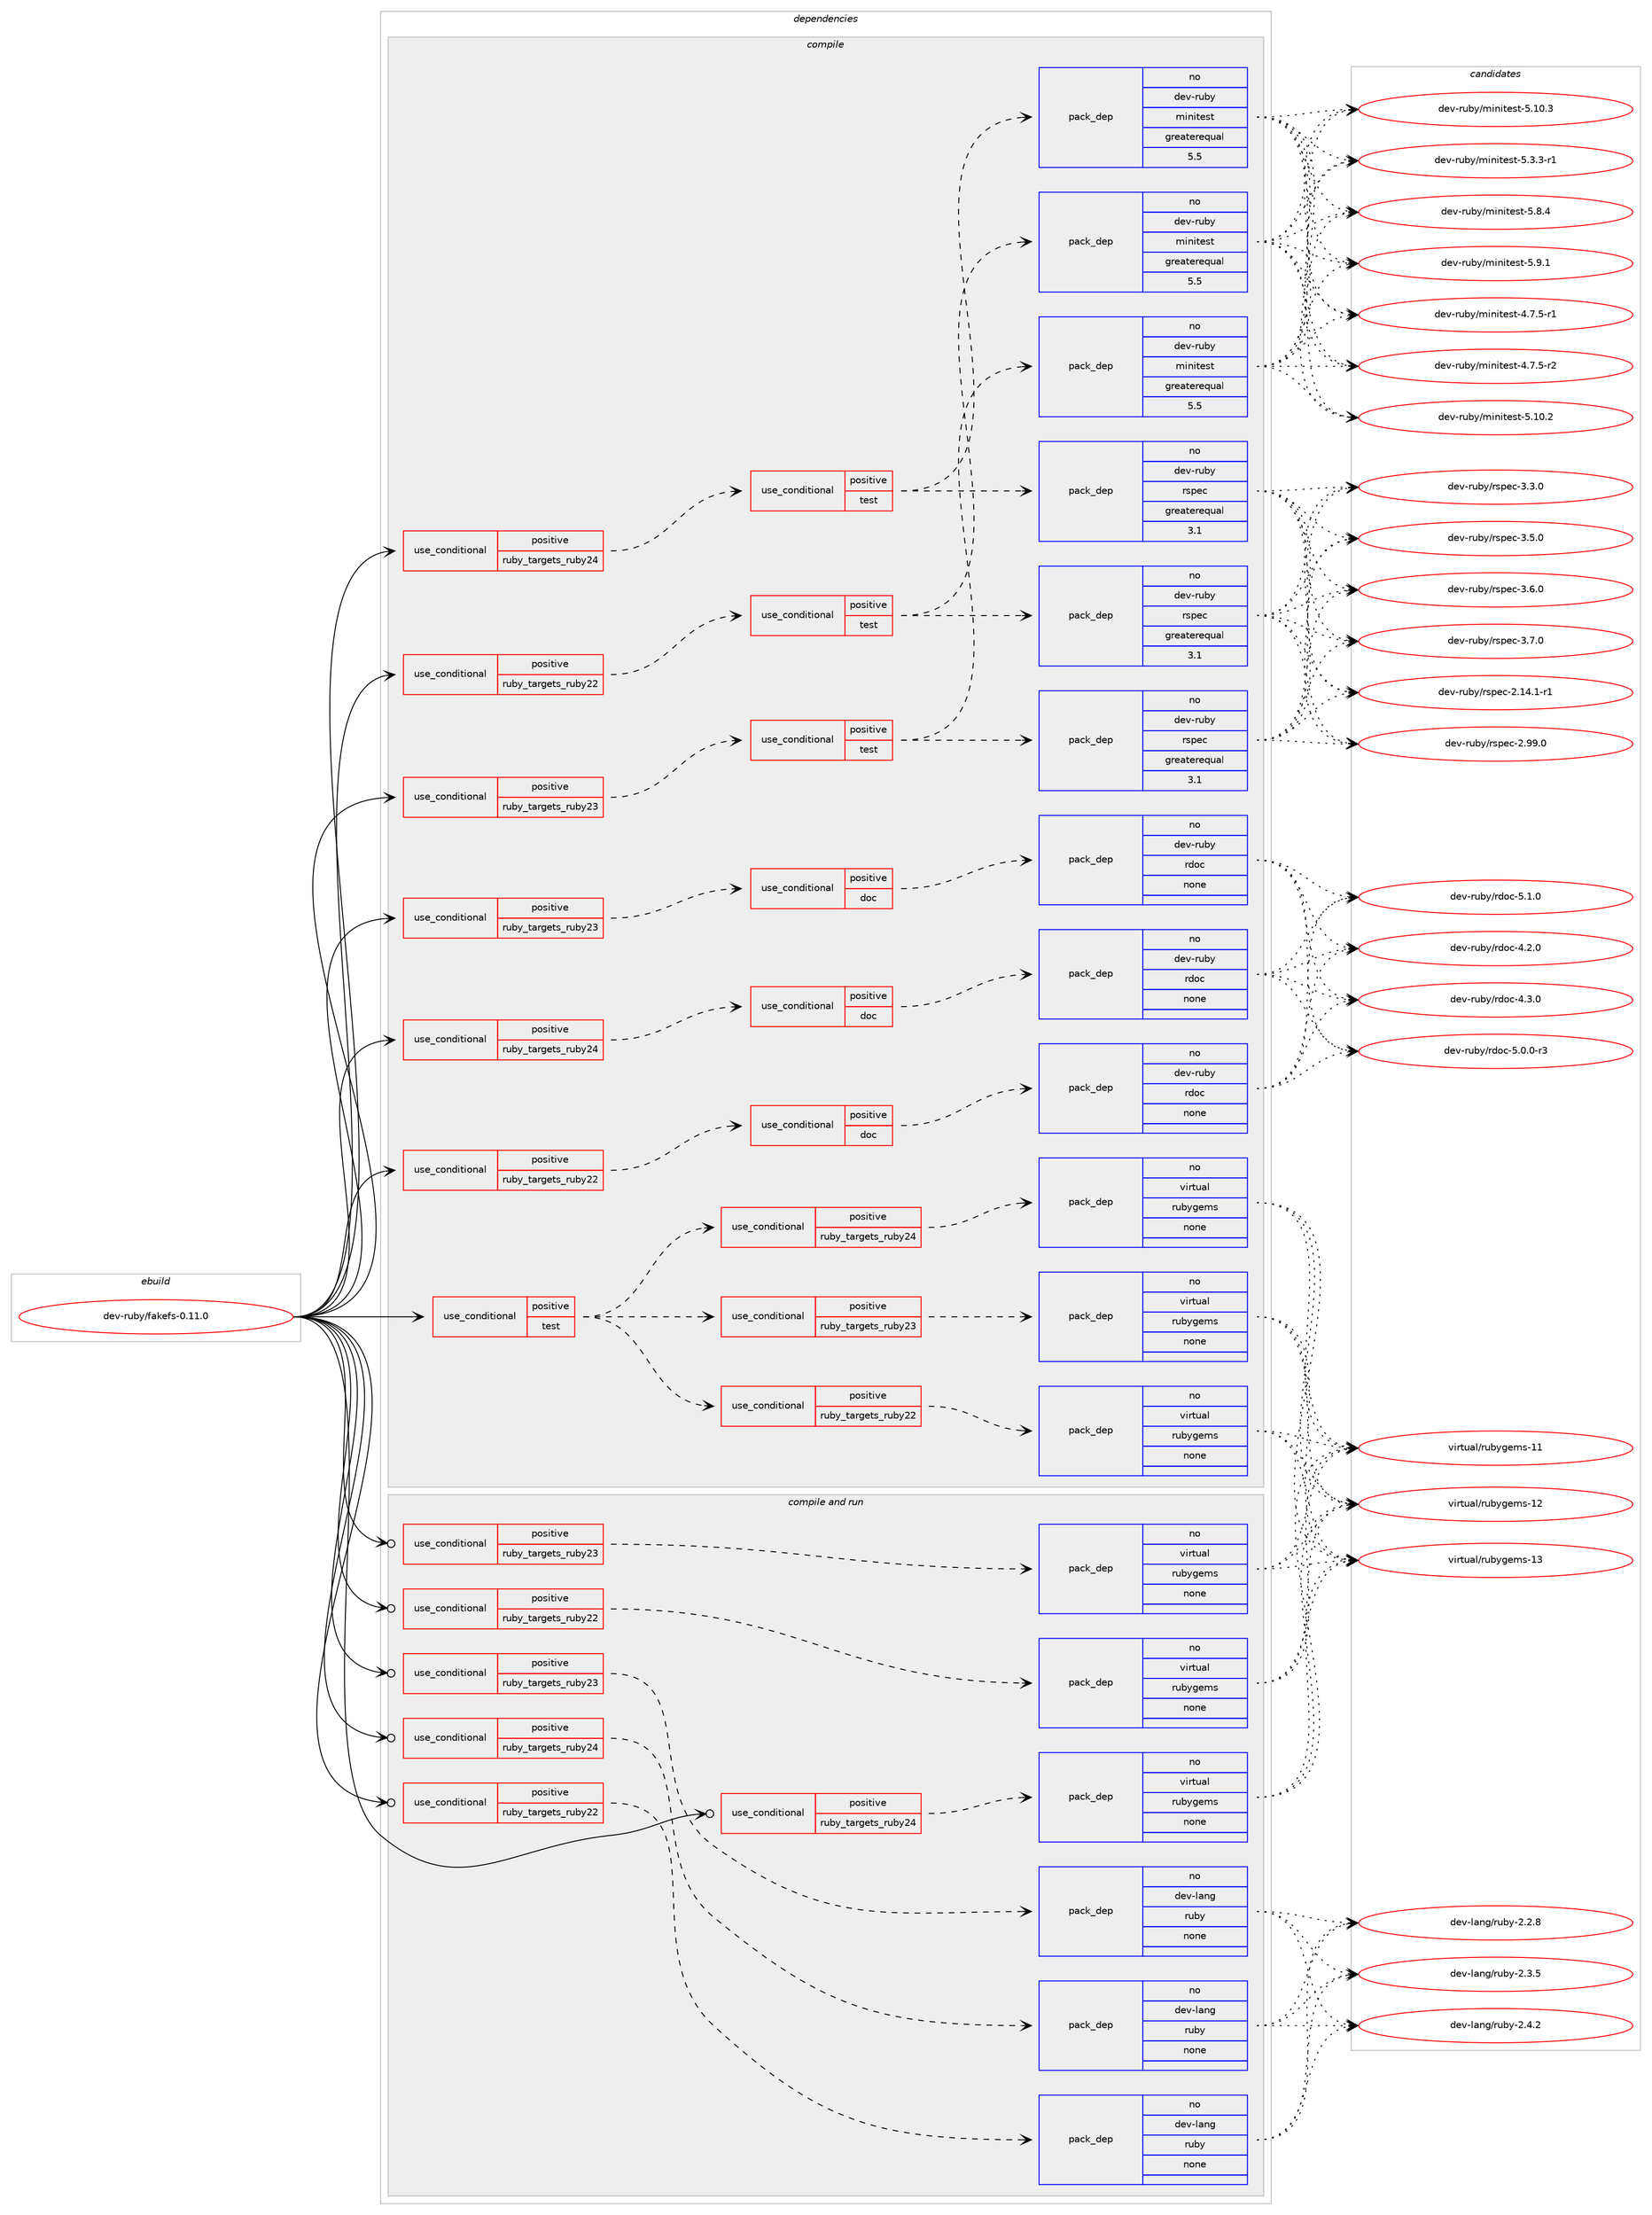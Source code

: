 digraph prolog {

# *************
# Graph options
# *************

newrank=true;
concentrate=true;
compound=true;
graph [rankdir=LR,fontname=Helvetica,fontsize=10,ranksep=1.5];#, ranksep=2.5, nodesep=0.2];
edge  [arrowhead=vee];
node  [fontname=Helvetica,fontsize=10];

# **********
# The ebuild
# **********

subgraph cluster_leftcol {
color=gray;
rank=same;
label=<<i>ebuild</i>>;
id [label="dev-ruby/fakefs-0.11.0", color=red, width=4, href="../dev-ruby/fakefs-0.11.0.svg"];
}

# ****************
# The dependencies
# ****************

subgraph cluster_midcol {
color=gray;
label=<<i>dependencies</i>>;
subgraph cluster_compile {
fillcolor="#eeeeee";
style=filled;
label=<<i>compile</i>>;
subgraph cond56592 {
dependency237777 [label=<<TABLE BORDER="0" CELLBORDER="1" CELLSPACING="0" CELLPADDING="4"><TR><TD ROWSPAN="3" CELLPADDING="10">use_conditional</TD></TR><TR><TD>positive</TD></TR><TR><TD>ruby_targets_ruby22</TD></TR></TABLE>>, shape=none, color=red];
subgraph cond56593 {
dependency237778 [label=<<TABLE BORDER="0" CELLBORDER="1" CELLSPACING="0" CELLPADDING="4"><TR><TD ROWSPAN="3" CELLPADDING="10">use_conditional</TD></TR><TR><TD>positive</TD></TR><TR><TD>doc</TD></TR></TABLE>>, shape=none, color=red];
subgraph pack177108 {
dependency237779 [label=<<TABLE BORDER="0" CELLBORDER="1" CELLSPACING="0" CELLPADDING="4" WIDTH="220"><TR><TD ROWSPAN="6" CELLPADDING="30">pack_dep</TD></TR><TR><TD WIDTH="110">no</TD></TR><TR><TD>dev-ruby</TD></TR><TR><TD>rdoc</TD></TR><TR><TD>none</TD></TR><TR><TD></TD></TR></TABLE>>, shape=none, color=blue];
}
dependency237778:e -> dependency237779:w [weight=20,style="dashed",arrowhead="vee"];
}
dependency237777:e -> dependency237778:w [weight=20,style="dashed",arrowhead="vee"];
}
id:e -> dependency237777:w [weight=20,style="solid",arrowhead="vee"];
subgraph cond56594 {
dependency237780 [label=<<TABLE BORDER="0" CELLBORDER="1" CELLSPACING="0" CELLPADDING="4"><TR><TD ROWSPAN="3" CELLPADDING="10">use_conditional</TD></TR><TR><TD>positive</TD></TR><TR><TD>ruby_targets_ruby22</TD></TR></TABLE>>, shape=none, color=red];
subgraph cond56595 {
dependency237781 [label=<<TABLE BORDER="0" CELLBORDER="1" CELLSPACING="0" CELLPADDING="4"><TR><TD ROWSPAN="3" CELLPADDING="10">use_conditional</TD></TR><TR><TD>positive</TD></TR><TR><TD>test</TD></TR></TABLE>>, shape=none, color=red];
subgraph pack177109 {
dependency237782 [label=<<TABLE BORDER="0" CELLBORDER="1" CELLSPACING="0" CELLPADDING="4" WIDTH="220"><TR><TD ROWSPAN="6" CELLPADDING="30">pack_dep</TD></TR><TR><TD WIDTH="110">no</TD></TR><TR><TD>dev-ruby</TD></TR><TR><TD>rspec</TD></TR><TR><TD>greaterequal</TD></TR><TR><TD>3.1</TD></TR></TABLE>>, shape=none, color=blue];
}
dependency237781:e -> dependency237782:w [weight=20,style="dashed",arrowhead="vee"];
subgraph pack177110 {
dependency237783 [label=<<TABLE BORDER="0" CELLBORDER="1" CELLSPACING="0" CELLPADDING="4" WIDTH="220"><TR><TD ROWSPAN="6" CELLPADDING="30">pack_dep</TD></TR><TR><TD WIDTH="110">no</TD></TR><TR><TD>dev-ruby</TD></TR><TR><TD>minitest</TD></TR><TR><TD>greaterequal</TD></TR><TR><TD>5.5</TD></TR></TABLE>>, shape=none, color=blue];
}
dependency237781:e -> dependency237783:w [weight=20,style="dashed",arrowhead="vee"];
}
dependency237780:e -> dependency237781:w [weight=20,style="dashed",arrowhead="vee"];
}
id:e -> dependency237780:w [weight=20,style="solid",arrowhead="vee"];
subgraph cond56596 {
dependency237784 [label=<<TABLE BORDER="0" CELLBORDER="1" CELLSPACING="0" CELLPADDING="4"><TR><TD ROWSPAN="3" CELLPADDING="10">use_conditional</TD></TR><TR><TD>positive</TD></TR><TR><TD>ruby_targets_ruby23</TD></TR></TABLE>>, shape=none, color=red];
subgraph cond56597 {
dependency237785 [label=<<TABLE BORDER="0" CELLBORDER="1" CELLSPACING="0" CELLPADDING="4"><TR><TD ROWSPAN="3" CELLPADDING="10">use_conditional</TD></TR><TR><TD>positive</TD></TR><TR><TD>doc</TD></TR></TABLE>>, shape=none, color=red];
subgraph pack177111 {
dependency237786 [label=<<TABLE BORDER="0" CELLBORDER="1" CELLSPACING="0" CELLPADDING="4" WIDTH="220"><TR><TD ROWSPAN="6" CELLPADDING="30">pack_dep</TD></TR><TR><TD WIDTH="110">no</TD></TR><TR><TD>dev-ruby</TD></TR><TR><TD>rdoc</TD></TR><TR><TD>none</TD></TR><TR><TD></TD></TR></TABLE>>, shape=none, color=blue];
}
dependency237785:e -> dependency237786:w [weight=20,style="dashed",arrowhead="vee"];
}
dependency237784:e -> dependency237785:w [weight=20,style="dashed",arrowhead="vee"];
}
id:e -> dependency237784:w [weight=20,style="solid",arrowhead="vee"];
subgraph cond56598 {
dependency237787 [label=<<TABLE BORDER="0" CELLBORDER="1" CELLSPACING="0" CELLPADDING="4"><TR><TD ROWSPAN="3" CELLPADDING="10">use_conditional</TD></TR><TR><TD>positive</TD></TR><TR><TD>ruby_targets_ruby23</TD></TR></TABLE>>, shape=none, color=red];
subgraph cond56599 {
dependency237788 [label=<<TABLE BORDER="0" CELLBORDER="1" CELLSPACING="0" CELLPADDING="4"><TR><TD ROWSPAN="3" CELLPADDING="10">use_conditional</TD></TR><TR><TD>positive</TD></TR><TR><TD>test</TD></TR></TABLE>>, shape=none, color=red];
subgraph pack177112 {
dependency237789 [label=<<TABLE BORDER="0" CELLBORDER="1" CELLSPACING="0" CELLPADDING="4" WIDTH="220"><TR><TD ROWSPAN="6" CELLPADDING="30">pack_dep</TD></TR><TR><TD WIDTH="110">no</TD></TR><TR><TD>dev-ruby</TD></TR><TR><TD>rspec</TD></TR><TR><TD>greaterequal</TD></TR><TR><TD>3.1</TD></TR></TABLE>>, shape=none, color=blue];
}
dependency237788:e -> dependency237789:w [weight=20,style="dashed",arrowhead="vee"];
subgraph pack177113 {
dependency237790 [label=<<TABLE BORDER="0" CELLBORDER="1" CELLSPACING="0" CELLPADDING="4" WIDTH="220"><TR><TD ROWSPAN="6" CELLPADDING="30">pack_dep</TD></TR><TR><TD WIDTH="110">no</TD></TR><TR><TD>dev-ruby</TD></TR><TR><TD>minitest</TD></TR><TR><TD>greaterequal</TD></TR><TR><TD>5.5</TD></TR></TABLE>>, shape=none, color=blue];
}
dependency237788:e -> dependency237790:w [weight=20,style="dashed",arrowhead="vee"];
}
dependency237787:e -> dependency237788:w [weight=20,style="dashed",arrowhead="vee"];
}
id:e -> dependency237787:w [weight=20,style="solid",arrowhead="vee"];
subgraph cond56600 {
dependency237791 [label=<<TABLE BORDER="0" CELLBORDER="1" CELLSPACING="0" CELLPADDING="4"><TR><TD ROWSPAN="3" CELLPADDING="10">use_conditional</TD></TR><TR><TD>positive</TD></TR><TR><TD>ruby_targets_ruby24</TD></TR></TABLE>>, shape=none, color=red];
subgraph cond56601 {
dependency237792 [label=<<TABLE BORDER="0" CELLBORDER="1" CELLSPACING="0" CELLPADDING="4"><TR><TD ROWSPAN="3" CELLPADDING="10">use_conditional</TD></TR><TR><TD>positive</TD></TR><TR><TD>doc</TD></TR></TABLE>>, shape=none, color=red];
subgraph pack177114 {
dependency237793 [label=<<TABLE BORDER="0" CELLBORDER="1" CELLSPACING="0" CELLPADDING="4" WIDTH="220"><TR><TD ROWSPAN="6" CELLPADDING="30">pack_dep</TD></TR><TR><TD WIDTH="110">no</TD></TR><TR><TD>dev-ruby</TD></TR><TR><TD>rdoc</TD></TR><TR><TD>none</TD></TR><TR><TD></TD></TR></TABLE>>, shape=none, color=blue];
}
dependency237792:e -> dependency237793:w [weight=20,style="dashed",arrowhead="vee"];
}
dependency237791:e -> dependency237792:w [weight=20,style="dashed",arrowhead="vee"];
}
id:e -> dependency237791:w [weight=20,style="solid",arrowhead="vee"];
subgraph cond56602 {
dependency237794 [label=<<TABLE BORDER="0" CELLBORDER="1" CELLSPACING="0" CELLPADDING="4"><TR><TD ROWSPAN="3" CELLPADDING="10">use_conditional</TD></TR><TR><TD>positive</TD></TR><TR><TD>ruby_targets_ruby24</TD></TR></TABLE>>, shape=none, color=red];
subgraph cond56603 {
dependency237795 [label=<<TABLE BORDER="0" CELLBORDER="1" CELLSPACING="0" CELLPADDING="4"><TR><TD ROWSPAN="3" CELLPADDING="10">use_conditional</TD></TR><TR><TD>positive</TD></TR><TR><TD>test</TD></TR></TABLE>>, shape=none, color=red];
subgraph pack177115 {
dependency237796 [label=<<TABLE BORDER="0" CELLBORDER="1" CELLSPACING="0" CELLPADDING="4" WIDTH="220"><TR><TD ROWSPAN="6" CELLPADDING="30">pack_dep</TD></TR><TR><TD WIDTH="110">no</TD></TR><TR><TD>dev-ruby</TD></TR><TR><TD>rspec</TD></TR><TR><TD>greaterequal</TD></TR><TR><TD>3.1</TD></TR></TABLE>>, shape=none, color=blue];
}
dependency237795:e -> dependency237796:w [weight=20,style="dashed",arrowhead="vee"];
subgraph pack177116 {
dependency237797 [label=<<TABLE BORDER="0" CELLBORDER="1" CELLSPACING="0" CELLPADDING="4" WIDTH="220"><TR><TD ROWSPAN="6" CELLPADDING="30">pack_dep</TD></TR><TR><TD WIDTH="110">no</TD></TR><TR><TD>dev-ruby</TD></TR><TR><TD>minitest</TD></TR><TR><TD>greaterequal</TD></TR><TR><TD>5.5</TD></TR></TABLE>>, shape=none, color=blue];
}
dependency237795:e -> dependency237797:w [weight=20,style="dashed",arrowhead="vee"];
}
dependency237794:e -> dependency237795:w [weight=20,style="dashed",arrowhead="vee"];
}
id:e -> dependency237794:w [weight=20,style="solid",arrowhead="vee"];
subgraph cond56604 {
dependency237798 [label=<<TABLE BORDER="0" CELLBORDER="1" CELLSPACING="0" CELLPADDING="4"><TR><TD ROWSPAN="3" CELLPADDING="10">use_conditional</TD></TR><TR><TD>positive</TD></TR><TR><TD>test</TD></TR></TABLE>>, shape=none, color=red];
subgraph cond56605 {
dependency237799 [label=<<TABLE BORDER="0" CELLBORDER="1" CELLSPACING="0" CELLPADDING="4"><TR><TD ROWSPAN="3" CELLPADDING="10">use_conditional</TD></TR><TR><TD>positive</TD></TR><TR><TD>ruby_targets_ruby22</TD></TR></TABLE>>, shape=none, color=red];
subgraph pack177117 {
dependency237800 [label=<<TABLE BORDER="0" CELLBORDER="1" CELLSPACING="0" CELLPADDING="4" WIDTH="220"><TR><TD ROWSPAN="6" CELLPADDING="30">pack_dep</TD></TR><TR><TD WIDTH="110">no</TD></TR><TR><TD>virtual</TD></TR><TR><TD>rubygems</TD></TR><TR><TD>none</TD></TR><TR><TD></TD></TR></TABLE>>, shape=none, color=blue];
}
dependency237799:e -> dependency237800:w [weight=20,style="dashed",arrowhead="vee"];
}
dependency237798:e -> dependency237799:w [weight=20,style="dashed",arrowhead="vee"];
subgraph cond56606 {
dependency237801 [label=<<TABLE BORDER="0" CELLBORDER="1" CELLSPACING="0" CELLPADDING="4"><TR><TD ROWSPAN="3" CELLPADDING="10">use_conditional</TD></TR><TR><TD>positive</TD></TR><TR><TD>ruby_targets_ruby23</TD></TR></TABLE>>, shape=none, color=red];
subgraph pack177118 {
dependency237802 [label=<<TABLE BORDER="0" CELLBORDER="1" CELLSPACING="0" CELLPADDING="4" WIDTH="220"><TR><TD ROWSPAN="6" CELLPADDING="30">pack_dep</TD></TR><TR><TD WIDTH="110">no</TD></TR><TR><TD>virtual</TD></TR><TR><TD>rubygems</TD></TR><TR><TD>none</TD></TR><TR><TD></TD></TR></TABLE>>, shape=none, color=blue];
}
dependency237801:e -> dependency237802:w [weight=20,style="dashed",arrowhead="vee"];
}
dependency237798:e -> dependency237801:w [weight=20,style="dashed",arrowhead="vee"];
subgraph cond56607 {
dependency237803 [label=<<TABLE BORDER="0" CELLBORDER="1" CELLSPACING="0" CELLPADDING="4"><TR><TD ROWSPAN="3" CELLPADDING="10">use_conditional</TD></TR><TR><TD>positive</TD></TR><TR><TD>ruby_targets_ruby24</TD></TR></TABLE>>, shape=none, color=red];
subgraph pack177119 {
dependency237804 [label=<<TABLE BORDER="0" CELLBORDER="1" CELLSPACING="0" CELLPADDING="4" WIDTH="220"><TR><TD ROWSPAN="6" CELLPADDING="30">pack_dep</TD></TR><TR><TD WIDTH="110">no</TD></TR><TR><TD>virtual</TD></TR><TR><TD>rubygems</TD></TR><TR><TD>none</TD></TR><TR><TD></TD></TR></TABLE>>, shape=none, color=blue];
}
dependency237803:e -> dependency237804:w [weight=20,style="dashed",arrowhead="vee"];
}
dependency237798:e -> dependency237803:w [weight=20,style="dashed",arrowhead="vee"];
}
id:e -> dependency237798:w [weight=20,style="solid",arrowhead="vee"];
}
subgraph cluster_compileandrun {
fillcolor="#eeeeee";
style=filled;
label=<<i>compile and run</i>>;
subgraph cond56608 {
dependency237805 [label=<<TABLE BORDER="0" CELLBORDER="1" CELLSPACING="0" CELLPADDING="4"><TR><TD ROWSPAN="3" CELLPADDING="10">use_conditional</TD></TR><TR><TD>positive</TD></TR><TR><TD>ruby_targets_ruby22</TD></TR></TABLE>>, shape=none, color=red];
subgraph pack177120 {
dependency237806 [label=<<TABLE BORDER="0" CELLBORDER="1" CELLSPACING="0" CELLPADDING="4" WIDTH="220"><TR><TD ROWSPAN="6" CELLPADDING="30">pack_dep</TD></TR><TR><TD WIDTH="110">no</TD></TR><TR><TD>dev-lang</TD></TR><TR><TD>ruby</TD></TR><TR><TD>none</TD></TR><TR><TD></TD></TR></TABLE>>, shape=none, color=blue];
}
dependency237805:e -> dependency237806:w [weight=20,style="dashed",arrowhead="vee"];
}
id:e -> dependency237805:w [weight=20,style="solid",arrowhead="odotvee"];
subgraph cond56609 {
dependency237807 [label=<<TABLE BORDER="0" CELLBORDER="1" CELLSPACING="0" CELLPADDING="4"><TR><TD ROWSPAN="3" CELLPADDING="10">use_conditional</TD></TR><TR><TD>positive</TD></TR><TR><TD>ruby_targets_ruby22</TD></TR></TABLE>>, shape=none, color=red];
subgraph pack177121 {
dependency237808 [label=<<TABLE BORDER="0" CELLBORDER="1" CELLSPACING="0" CELLPADDING="4" WIDTH="220"><TR><TD ROWSPAN="6" CELLPADDING="30">pack_dep</TD></TR><TR><TD WIDTH="110">no</TD></TR><TR><TD>virtual</TD></TR><TR><TD>rubygems</TD></TR><TR><TD>none</TD></TR><TR><TD></TD></TR></TABLE>>, shape=none, color=blue];
}
dependency237807:e -> dependency237808:w [weight=20,style="dashed",arrowhead="vee"];
}
id:e -> dependency237807:w [weight=20,style="solid",arrowhead="odotvee"];
subgraph cond56610 {
dependency237809 [label=<<TABLE BORDER="0" CELLBORDER="1" CELLSPACING="0" CELLPADDING="4"><TR><TD ROWSPAN="3" CELLPADDING="10">use_conditional</TD></TR><TR><TD>positive</TD></TR><TR><TD>ruby_targets_ruby23</TD></TR></TABLE>>, shape=none, color=red];
subgraph pack177122 {
dependency237810 [label=<<TABLE BORDER="0" CELLBORDER="1" CELLSPACING="0" CELLPADDING="4" WIDTH="220"><TR><TD ROWSPAN="6" CELLPADDING="30">pack_dep</TD></TR><TR><TD WIDTH="110">no</TD></TR><TR><TD>dev-lang</TD></TR><TR><TD>ruby</TD></TR><TR><TD>none</TD></TR><TR><TD></TD></TR></TABLE>>, shape=none, color=blue];
}
dependency237809:e -> dependency237810:w [weight=20,style="dashed",arrowhead="vee"];
}
id:e -> dependency237809:w [weight=20,style="solid",arrowhead="odotvee"];
subgraph cond56611 {
dependency237811 [label=<<TABLE BORDER="0" CELLBORDER="1" CELLSPACING="0" CELLPADDING="4"><TR><TD ROWSPAN="3" CELLPADDING="10">use_conditional</TD></TR><TR><TD>positive</TD></TR><TR><TD>ruby_targets_ruby23</TD></TR></TABLE>>, shape=none, color=red];
subgraph pack177123 {
dependency237812 [label=<<TABLE BORDER="0" CELLBORDER="1" CELLSPACING="0" CELLPADDING="4" WIDTH="220"><TR><TD ROWSPAN="6" CELLPADDING="30">pack_dep</TD></TR><TR><TD WIDTH="110">no</TD></TR><TR><TD>virtual</TD></TR><TR><TD>rubygems</TD></TR><TR><TD>none</TD></TR><TR><TD></TD></TR></TABLE>>, shape=none, color=blue];
}
dependency237811:e -> dependency237812:w [weight=20,style="dashed",arrowhead="vee"];
}
id:e -> dependency237811:w [weight=20,style="solid",arrowhead="odotvee"];
subgraph cond56612 {
dependency237813 [label=<<TABLE BORDER="0" CELLBORDER="1" CELLSPACING="0" CELLPADDING="4"><TR><TD ROWSPAN="3" CELLPADDING="10">use_conditional</TD></TR><TR><TD>positive</TD></TR><TR><TD>ruby_targets_ruby24</TD></TR></TABLE>>, shape=none, color=red];
subgraph pack177124 {
dependency237814 [label=<<TABLE BORDER="0" CELLBORDER="1" CELLSPACING="0" CELLPADDING="4" WIDTH="220"><TR><TD ROWSPAN="6" CELLPADDING="30">pack_dep</TD></TR><TR><TD WIDTH="110">no</TD></TR><TR><TD>dev-lang</TD></TR><TR><TD>ruby</TD></TR><TR><TD>none</TD></TR><TR><TD></TD></TR></TABLE>>, shape=none, color=blue];
}
dependency237813:e -> dependency237814:w [weight=20,style="dashed",arrowhead="vee"];
}
id:e -> dependency237813:w [weight=20,style="solid",arrowhead="odotvee"];
subgraph cond56613 {
dependency237815 [label=<<TABLE BORDER="0" CELLBORDER="1" CELLSPACING="0" CELLPADDING="4"><TR><TD ROWSPAN="3" CELLPADDING="10">use_conditional</TD></TR><TR><TD>positive</TD></TR><TR><TD>ruby_targets_ruby24</TD></TR></TABLE>>, shape=none, color=red];
subgraph pack177125 {
dependency237816 [label=<<TABLE BORDER="0" CELLBORDER="1" CELLSPACING="0" CELLPADDING="4" WIDTH="220"><TR><TD ROWSPAN="6" CELLPADDING="30">pack_dep</TD></TR><TR><TD WIDTH="110">no</TD></TR><TR><TD>virtual</TD></TR><TR><TD>rubygems</TD></TR><TR><TD>none</TD></TR><TR><TD></TD></TR></TABLE>>, shape=none, color=blue];
}
dependency237815:e -> dependency237816:w [weight=20,style="dashed",arrowhead="vee"];
}
id:e -> dependency237815:w [weight=20,style="solid",arrowhead="odotvee"];
}
subgraph cluster_run {
fillcolor="#eeeeee";
style=filled;
label=<<i>run</i>>;
}
}

# **************
# The candidates
# **************

subgraph cluster_choices {
rank=same;
color=gray;
label=<<i>candidates</i>>;

subgraph choice177108 {
color=black;
nodesep=1;
choice10010111845114117981214711410011199455246504648 [label="dev-ruby/rdoc-4.2.0", color=red, width=4,href="../dev-ruby/rdoc-4.2.0.svg"];
choice10010111845114117981214711410011199455246514648 [label="dev-ruby/rdoc-4.3.0", color=red, width=4,href="../dev-ruby/rdoc-4.3.0.svg"];
choice100101118451141179812147114100111994553464846484511451 [label="dev-ruby/rdoc-5.0.0-r3", color=red, width=4,href="../dev-ruby/rdoc-5.0.0-r3.svg"];
choice10010111845114117981214711410011199455346494648 [label="dev-ruby/rdoc-5.1.0", color=red, width=4,href="../dev-ruby/rdoc-5.1.0.svg"];
dependency237779:e -> choice10010111845114117981214711410011199455246504648:w [style=dotted,weight="100"];
dependency237779:e -> choice10010111845114117981214711410011199455246514648:w [style=dotted,weight="100"];
dependency237779:e -> choice100101118451141179812147114100111994553464846484511451:w [style=dotted,weight="100"];
dependency237779:e -> choice10010111845114117981214711410011199455346494648:w [style=dotted,weight="100"];
}
subgraph choice177109 {
color=black;
nodesep=1;
choice10010111845114117981214711411511210199455046495246494511449 [label="dev-ruby/rspec-2.14.1-r1", color=red, width=4,href="../dev-ruby/rspec-2.14.1-r1.svg"];
choice1001011184511411798121471141151121019945504657574648 [label="dev-ruby/rspec-2.99.0", color=red, width=4,href="../dev-ruby/rspec-2.99.0.svg"];
choice10010111845114117981214711411511210199455146514648 [label="dev-ruby/rspec-3.3.0", color=red, width=4,href="../dev-ruby/rspec-3.3.0.svg"];
choice10010111845114117981214711411511210199455146534648 [label="dev-ruby/rspec-3.5.0", color=red, width=4,href="../dev-ruby/rspec-3.5.0.svg"];
choice10010111845114117981214711411511210199455146544648 [label="dev-ruby/rspec-3.6.0", color=red, width=4,href="../dev-ruby/rspec-3.6.0.svg"];
choice10010111845114117981214711411511210199455146554648 [label="dev-ruby/rspec-3.7.0", color=red, width=4,href="../dev-ruby/rspec-3.7.0.svg"];
dependency237782:e -> choice10010111845114117981214711411511210199455046495246494511449:w [style=dotted,weight="100"];
dependency237782:e -> choice1001011184511411798121471141151121019945504657574648:w [style=dotted,weight="100"];
dependency237782:e -> choice10010111845114117981214711411511210199455146514648:w [style=dotted,weight="100"];
dependency237782:e -> choice10010111845114117981214711411511210199455146534648:w [style=dotted,weight="100"];
dependency237782:e -> choice10010111845114117981214711411511210199455146544648:w [style=dotted,weight="100"];
dependency237782:e -> choice10010111845114117981214711411511210199455146554648:w [style=dotted,weight="100"];
}
subgraph choice177110 {
color=black;
nodesep=1;
choice1001011184511411798121471091051101051161011151164552465546534511449 [label="dev-ruby/minitest-4.7.5-r1", color=red, width=4,href="../dev-ruby/minitest-4.7.5-r1.svg"];
choice1001011184511411798121471091051101051161011151164552465546534511450 [label="dev-ruby/minitest-4.7.5-r2", color=red, width=4,href="../dev-ruby/minitest-4.7.5-r2.svg"];
choice10010111845114117981214710910511010511610111511645534649484650 [label="dev-ruby/minitest-5.10.2", color=red, width=4,href="../dev-ruby/minitest-5.10.2.svg"];
choice10010111845114117981214710910511010511610111511645534649484651 [label="dev-ruby/minitest-5.10.3", color=red, width=4,href="../dev-ruby/minitest-5.10.3.svg"];
choice1001011184511411798121471091051101051161011151164553465146514511449 [label="dev-ruby/minitest-5.3.3-r1", color=red, width=4,href="../dev-ruby/minitest-5.3.3-r1.svg"];
choice100101118451141179812147109105110105116101115116455346564652 [label="dev-ruby/minitest-5.8.4", color=red, width=4,href="../dev-ruby/minitest-5.8.4.svg"];
choice100101118451141179812147109105110105116101115116455346574649 [label="dev-ruby/minitest-5.9.1", color=red, width=4,href="../dev-ruby/minitest-5.9.1.svg"];
dependency237783:e -> choice1001011184511411798121471091051101051161011151164552465546534511449:w [style=dotted,weight="100"];
dependency237783:e -> choice1001011184511411798121471091051101051161011151164552465546534511450:w [style=dotted,weight="100"];
dependency237783:e -> choice10010111845114117981214710910511010511610111511645534649484650:w [style=dotted,weight="100"];
dependency237783:e -> choice10010111845114117981214710910511010511610111511645534649484651:w [style=dotted,weight="100"];
dependency237783:e -> choice1001011184511411798121471091051101051161011151164553465146514511449:w [style=dotted,weight="100"];
dependency237783:e -> choice100101118451141179812147109105110105116101115116455346564652:w [style=dotted,weight="100"];
dependency237783:e -> choice100101118451141179812147109105110105116101115116455346574649:w [style=dotted,weight="100"];
}
subgraph choice177111 {
color=black;
nodesep=1;
choice10010111845114117981214711410011199455246504648 [label="dev-ruby/rdoc-4.2.0", color=red, width=4,href="../dev-ruby/rdoc-4.2.0.svg"];
choice10010111845114117981214711410011199455246514648 [label="dev-ruby/rdoc-4.3.0", color=red, width=4,href="../dev-ruby/rdoc-4.3.0.svg"];
choice100101118451141179812147114100111994553464846484511451 [label="dev-ruby/rdoc-5.0.0-r3", color=red, width=4,href="../dev-ruby/rdoc-5.0.0-r3.svg"];
choice10010111845114117981214711410011199455346494648 [label="dev-ruby/rdoc-5.1.0", color=red, width=4,href="../dev-ruby/rdoc-5.1.0.svg"];
dependency237786:e -> choice10010111845114117981214711410011199455246504648:w [style=dotted,weight="100"];
dependency237786:e -> choice10010111845114117981214711410011199455246514648:w [style=dotted,weight="100"];
dependency237786:e -> choice100101118451141179812147114100111994553464846484511451:w [style=dotted,weight="100"];
dependency237786:e -> choice10010111845114117981214711410011199455346494648:w [style=dotted,weight="100"];
}
subgraph choice177112 {
color=black;
nodesep=1;
choice10010111845114117981214711411511210199455046495246494511449 [label="dev-ruby/rspec-2.14.1-r1", color=red, width=4,href="../dev-ruby/rspec-2.14.1-r1.svg"];
choice1001011184511411798121471141151121019945504657574648 [label="dev-ruby/rspec-2.99.0", color=red, width=4,href="../dev-ruby/rspec-2.99.0.svg"];
choice10010111845114117981214711411511210199455146514648 [label="dev-ruby/rspec-3.3.0", color=red, width=4,href="../dev-ruby/rspec-3.3.0.svg"];
choice10010111845114117981214711411511210199455146534648 [label="dev-ruby/rspec-3.5.0", color=red, width=4,href="../dev-ruby/rspec-3.5.0.svg"];
choice10010111845114117981214711411511210199455146544648 [label="dev-ruby/rspec-3.6.0", color=red, width=4,href="../dev-ruby/rspec-3.6.0.svg"];
choice10010111845114117981214711411511210199455146554648 [label="dev-ruby/rspec-3.7.0", color=red, width=4,href="../dev-ruby/rspec-3.7.0.svg"];
dependency237789:e -> choice10010111845114117981214711411511210199455046495246494511449:w [style=dotted,weight="100"];
dependency237789:e -> choice1001011184511411798121471141151121019945504657574648:w [style=dotted,weight="100"];
dependency237789:e -> choice10010111845114117981214711411511210199455146514648:w [style=dotted,weight="100"];
dependency237789:e -> choice10010111845114117981214711411511210199455146534648:w [style=dotted,weight="100"];
dependency237789:e -> choice10010111845114117981214711411511210199455146544648:w [style=dotted,weight="100"];
dependency237789:e -> choice10010111845114117981214711411511210199455146554648:w [style=dotted,weight="100"];
}
subgraph choice177113 {
color=black;
nodesep=1;
choice1001011184511411798121471091051101051161011151164552465546534511449 [label="dev-ruby/minitest-4.7.5-r1", color=red, width=4,href="../dev-ruby/minitest-4.7.5-r1.svg"];
choice1001011184511411798121471091051101051161011151164552465546534511450 [label="dev-ruby/minitest-4.7.5-r2", color=red, width=4,href="../dev-ruby/minitest-4.7.5-r2.svg"];
choice10010111845114117981214710910511010511610111511645534649484650 [label="dev-ruby/minitest-5.10.2", color=red, width=4,href="../dev-ruby/minitest-5.10.2.svg"];
choice10010111845114117981214710910511010511610111511645534649484651 [label="dev-ruby/minitest-5.10.3", color=red, width=4,href="../dev-ruby/minitest-5.10.3.svg"];
choice1001011184511411798121471091051101051161011151164553465146514511449 [label="dev-ruby/minitest-5.3.3-r1", color=red, width=4,href="../dev-ruby/minitest-5.3.3-r1.svg"];
choice100101118451141179812147109105110105116101115116455346564652 [label="dev-ruby/minitest-5.8.4", color=red, width=4,href="../dev-ruby/minitest-5.8.4.svg"];
choice100101118451141179812147109105110105116101115116455346574649 [label="dev-ruby/minitest-5.9.1", color=red, width=4,href="../dev-ruby/minitest-5.9.1.svg"];
dependency237790:e -> choice1001011184511411798121471091051101051161011151164552465546534511449:w [style=dotted,weight="100"];
dependency237790:e -> choice1001011184511411798121471091051101051161011151164552465546534511450:w [style=dotted,weight="100"];
dependency237790:e -> choice10010111845114117981214710910511010511610111511645534649484650:w [style=dotted,weight="100"];
dependency237790:e -> choice10010111845114117981214710910511010511610111511645534649484651:w [style=dotted,weight="100"];
dependency237790:e -> choice1001011184511411798121471091051101051161011151164553465146514511449:w [style=dotted,weight="100"];
dependency237790:e -> choice100101118451141179812147109105110105116101115116455346564652:w [style=dotted,weight="100"];
dependency237790:e -> choice100101118451141179812147109105110105116101115116455346574649:w [style=dotted,weight="100"];
}
subgraph choice177114 {
color=black;
nodesep=1;
choice10010111845114117981214711410011199455246504648 [label="dev-ruby/rdoc-4.2.0", color=red, width=4,href="../dev-ruby/rdoc-4.2.0.svg"];
choice10010111845114117981214711410011199455246514648 [label="dev-ruby/rdoc-4.3.0", color=red, width=4,href="../dev-ruby/rdoc-4.3.0.svg"];
choice100101118451141179812147114100111994553464846484511451 [label="dev-ruby/rdoc-5.0.0-r3", color=red, width=4,href="../dev-ruby/rdoc-5.0.0-r3.svg"];
choice10010111845114117981214711410011199455346494648 [label="dev-ruby/rdoc-5.1.0", color=red, width=4,href="../dev-ruby/rdoc-5.1.0.svg"];
dependency237793:e -> choice10010111845114117981214711410011199455246504648:w [style=dotted,weight="100"];
dependency237793:e -> choice10010111845114117981214711410011199455246514648:w [style=dotted,weight="100"];
dependency237793:e -> choice100101118451141179812147114100111994553464846484511451:w [style=dotted,weight="100"];
dependency237793:e -> choice10010111845114117981214711410011199455346494648:w [style=dotted,weight="100"];
}
subgraph choice177115 {
color=black;
nodesep=1;
choice10010111845114117981214711411511210199455046495246494511449 [label="dev-ruby/rspec-2.14.1-r1", color=red, width=4,href="../dev-ruby/rspec-2.14.1-r1.svg"];
choice1001011184511411798121471141151121019945504657574648 [label="dev-ruby/rspec-2.99.0", color=red, width=4,href="../dev-ruby/rspec-2.99.0.svg"];
choice10010111845114117981214711411511210199455146514648 [label="dev-ruby/rspec-3.3.0", color=red, width=4,href="../dev-ruby/rspec-3.3.0.svg"];
choice10010111845114117981214711411511210199455146534648 [label="dev-ruby/rspec-3.5.0", color=red, width=4,href="../dev-ruby/rspec-3.5.0.svg"];
choice10010111845114117981214711411511210199455146544648 [label="dev-ruby/rspec-3.6.0", color=red, width=4,href="../dev-ruby/rspec-3.6.0.svg"];
choice10010111845114117981214711411511210199455146554648 [label="dev-ruby/rspec-3.7.0", color=red, width=4,href="../dev-ruby/rspec-3.7.0.svg"];
dependency237796:e -> choice10010111845114117981214711411511210199455046495246494511449:w [style=dotted,weight="100"];
dependency237796:e -> choice1001011184511411798121471141151121019945504657574648:w [style=dotted,weight="100"];
dependency237796:e -> choice10010111845114117981214711411511210199455146514648:w [style=dotted,weight="100"];
dependency237796:e -> choice10010111845114117981214711411511210199455146534648:w [style=dotted,weight="100"];
dependency237796:e -> choice10010111845114117981214711411511210199455146544648:w [style=dotted,weight="100"];
dependency237796:e -> choice10010111845114117981214711411511210199455146554648:w [style=dotted,weight="100"];
}
subgraph choice177116 {
color=black;
nodesep=1;
choice1001011184511411798121471091051101051161011151164552465546534511449 [label="dev-ruby/minitest-4.7.5-r1", color=red, width=4,href="../dev-ruby/minitest-4.7.5-r1.svg"];
choice1001011184511411798121471091051101051161011151164552465546534511450 [label="dev-ruby/minitest-4.7.5-r2", color=red, width=4,href="../dev-ruby/minitest-4.7.5-r2.svg"];
choice10010111845114117981214710910511010511610111511645534649484650 [label="dev-ruby/minitest-5.10.2", color=red, width=4,href="../dev-ruby/minitest-5.10.2.svg"];
choice10010111845114117981214710910511010511610111511645534649484651 [label="dev-ruby/minitest-5.10.3", color=red, width=4,href="../dev-ruby/minitest-5.10.3.svg"];
choice1001011184511411798121471091051101051161011151164553465146514511449 [label="dev-ruby/minitest-5.3.3-r1", color=red, width=4,href="../dev-ruby/minitest-5.3.3-r1.svg"];
choice100101118451141179812147109105110105116101115116455346564652 [label="dev-ruby/minitest-5.8.4", color=red, width=4,href="../dev-ruby/minitest-5.8.4.svg"];
choice100101118451141179812147109105110105116101115116455346574649 [label="dev-ruby/minitest-5.9.1", color=red, width=4,href="../dev-ruby/minitest-5.9.1.svg"];
dependency237797:e -> choice1001011184511411798121471091051101051161011151164552465546534511449:w [style=dotted,weight="100"];
dependency237797:e -> choice1001011184511411798121471091051101051161011151164552465546534511450:w [style=dotted,weight="100"];
dependency237797:e -> choice10010111845114117981214710910511010511610111511645534649484650:w [style=dotted,weight="100"];
dependency237797:e -> choice10010111845114117981214710910511010511610111511645534649484651:w [style=dotted,weight="100"];
dependency237797:e -> choice1001011184511411798121471091051101051161011151164553465146514511449:w [style=dotted,weight="100"];
dependency237797:e -> choice100101118451141179812147109105110105116101115116455346564652:w [style=dotted,weight="100"];
dependency237797:e -> choice100101118451141179812147109105110105116101115116455346574649:w [style=dotted,weight="100"];
}
subgraph choice177117 {
color=black;
nodesep=1;
choice118105114116117971084711411798121103101109115454949 [label="virtual/rubygems-11", color=red, width=4,href="../virtual/rubygems-11.svg"];
choice118105114116117971084711411798121103101109115454950 [label="virtual/rubygems-12", color=red, width=4,href="../virtual/rubygems-12.svg"];
choice118105114116117971084711411798121103101109115454951 [label="virtual/rubygems-13", color=red, width=4,href="../virtual/rubygems-13.svg"];
dependency237800:e -> choice118105114116117971084711411798121103101109115454949:w [style=dotted,weight="100"];
dependency237800:e -> choice118105114116117971084711411798121103101109115454950:w [style=dotted,weight="100"];
dependency237800:e -> choice118105114116117971084711411798121103101109115454951:w [style=dotted,weight="100"];
}
subgraph choice177118 {
color=black;
nodesep=1;
choice118105114116117971084711411798121103101109115454949 [label="virtual/rubygems-11", color=red, width=4,href="../virtual/rubygems-11.svg"];
choice118105114116117971084711411798121103101109115454950 [label="virtual/rubygems-12", color=red, width=4,href="../virtual/rubygems-12.svg"];
choice118105114116117971084711411798121103101109115454951 [label="virtual/rubygems-13", color=red, width=4,href="../virtual/rubygems-13.svg"];
dependency237802:e -> choice118105114116117971084711411798121103101109115454949:w [style=dotted,weight="100"];
dependency237802:e -> choice118105114116117971084711411798121103101109115454950:w [style=dotted,weight="100"];
dependency237802:e -> choice118105114116117971084711411798121103101109115454951:w [style=dotted,weight="100"];
}
subgraph choice177119 {
color=black;
nodesep=1;
choice118105114116117971084711411798121103101109115454949 [label="virtual/rubygems-11", color=red, width=4,href="../virtual/rubygems-11.svg"];
choice118105114116117971084711411798121103101109115454950 [label="virtual/rubygems-12", color=red, width=4,href="../virtual/rubygems-12.svg"];
choice118105114116117971084711411798121103101109115454951 [label="virtual/rubygems-13", color=red, width=4,href="../virtual/rubygems-13.svg"];
dependency237804:e -> choice118105114116117971084711411798121103101109115454949:w [style=dotted,weight="100"];
dependency237804:e -> choice118105114116117971084711411798121103101109115454950:w [style=dotted,weight="100"];
dependency237804:e -> choice118105114116117971084711411798121103101109115454951:w [style=dotted,weight="100"];
}
subgraph choice177120 {
color=black;
nodesep=1;
choice10010111845108971101034711411798121455046504656 [label="dev-lang/ruby-2.2.8", color=red, width=4,href="../dev-lang/ruby-2.2.8.svg"];
choice10010111845108971101034711411798121455046514653 [label="dev-lang/ruby-2.3.5", color=red, width=4,href="../dev-lang/ruby-2.3.5.svg"];
choice10010111845108971101034711411798121455046524650 [label="dev-lang/ruby-2.4.2", color=red, width=4,href="../dev-lang/ruby-2.4.2.svg"];
dependency237806:e -> choice10010111845108971101034711411798121455046504656:w [style=dotted,weight="100"];
dependency237806:e -> choice10010111845108971101034711411798121455046514653:w [style=dotted,weight="100"];
dependency237806:e -> choice10010111845108971101034711411798121455046524650:w [style=dotted,weight="100"];
}
subgraph choice177121 {
color=black;
nodesep=1;
choice118105114116117971084711411798121103101109115454949 [label="virtual/rubygems-11", color=red, width=4,href="../virtual/rubygems-11.svg"];
choice118105114116117971084711411798121103101109115454950 [label="virtual/rubygems-12", color=red, width=4,href="../virtual/rubygems-12.svg"];
choice118105114116117971084711411798121103101109115454951 [label="virtual/rubygems-13", color=red, width=4,href="../virtual/rubygems-13.svg"];
dependency237808:e -> choice118105114116117971084711411798121103101109115454949:w [style=dotted,weight="100"];
dependency237808:e -> choice118105114116117971084711411798121103101109115454950:w [style=dotted,weight="100"];
dependency237808:e -> choice118105114116117971084711411798121103101109115454951:w [style=dotted,weight="100"];
}
subgraph choice177122 {
color=black;
nodesep=1;
choice10010111845108971101034711411798121455046504656 [label="dev-lang/ruby-2.2.8", color=red, width=4,href="../dev-lang/ruby-2.2.8.svg"];
choice10010111845108971101034711411798121455046514653 [label="dev-lang/ruby-2.3.5", color=red, width=4,href="../dev-lang/ruby-2.3.5.svg"];
choice10010111845108971101034711411798121455046524650 [label="dev-lang/ruby-2.4.2", color=red, width=4,href="../dev-lang/ruby-2.4.2.svg"];
dependency237810:e -> choice10010111845108971101034711411798121455046504656:w [style=dotted,weight="100"];
dependency237810:e -> choice10010111845108971101034711411798121455046514653:w [style=dotted,weight="100"];
dependency237810:e -> choice10010111845108971101034711411798121455046524650:w [style=dotted,weight="100"];
}
subgraph choice177123 {
color=black;
nodesep=1;
choice118105114116117971084711411798121103101109115454949 [label="virtual/rubygems-11", color=red, width=4,href="../virtual/rubygems-11.svg"];
choice118105114116117971084711411798121103101109115454950 [label="virtual/rubygems-12", color=red, width=4,href="../virtual/rubygems-12.svg"];
choice118105114116117971084711411798121103101109115454951 [label="virtual/rubygems-13", color=red, width=4,href="../virtual/rubygems-13.svg"];
dependency237812:e -> choice118105114116117971084711411798121103101109115454949:w [style=dotted,weight="100"];
dependency237812:e -> choice118105114116117971084711411798121103101109115454950:w [style=dotted,weight="100"];
dependency237812:e -> choice118105114116117971084711411798121103101109115454951:w [style=dotted,weight="100"];
}
subgraph choice177124 {
color=black;
nodesep=1;
choice10010111845108971101034711411798121455046504656 [label="dev-lang/ruby-2.2.8", color=red, width=4,href="../dev-lang/ruby-2.2.8.svg"];
choice10010111845108971101034711411798121455046514653 [label="dev-lang/ruby-2.3.5", color=red, width=4,href="../dev-lang/ruby-2.3.5.svg"];
choice10010111845108971101034711411798121455046524650 [label="dev-lang/ruby-2.4.2", color=red, width=4,href="../dev-lang/ruby-2.4.2.svg"];
dependency237814:e -> choice10010111845108971101034711411798121455046504656:w [style=dotted,weight="100"];
dependency237814:e -> choice10010111845108971101034711411798121455046514653:w [style=dotted,weight="100"];
dependency237814:e -> choice10010111845108971101034711411798121455046524650:w [style=dotted,weight="100"];
}
subgraph choice177125 {
color=black;
nodesep=1;
choice118105114116117971084711411798121103101109115454949 [label="virtual/rubygems-11", color=red, width=4,href="../virtual/rubygems-11.svg"];
choice118105114116117971084711411798121103101109115454950 [label="virtual/rubygems-12", color=red, width=4,href="../virtual/rubygems-12.svg"];
choice118105114116117971084711411798121103101109115454951 [label="virtual/rubygems-13", color=red, width=4,href="../virtual/rubygems-13.svg"];
dependency237816:e -> choice118105114116117971084711411798121103101109115454949:w [style=dotted,weight="100"];
dependency237816:e -> choice118105114116117971084711411798121103101109115454950:w [style=dotted,weight="100"];
dependency237816:e -> choice118105114116117971084711411798121103101109115454951:w [style=dotted,weight="100"];
}
}

}
